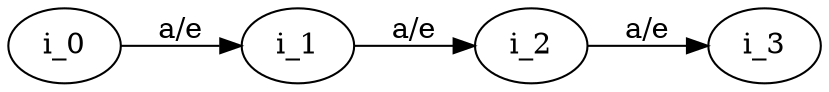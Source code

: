 
digraph createTNFALeaf
{
    rankdir = LR;
    i_0[ texlbl = "$i$"];
    i_1[ texlbl = "$i+1$"];
    i_2[ texlbl = "$i+2$"];
    i_3[ texlbl = "$i+3$"];

    i_0 -> i_1[label="a/e", texlbl = "$\varepsilon/(LeafS,k)$"];
    i_1 -> i_2[label="a/e", texlbl = "$a/\omega$"];
    i_2 -> i_3[label="a/e", texlbl = "$\varepsilon/(LeafE,k)$"];

}

